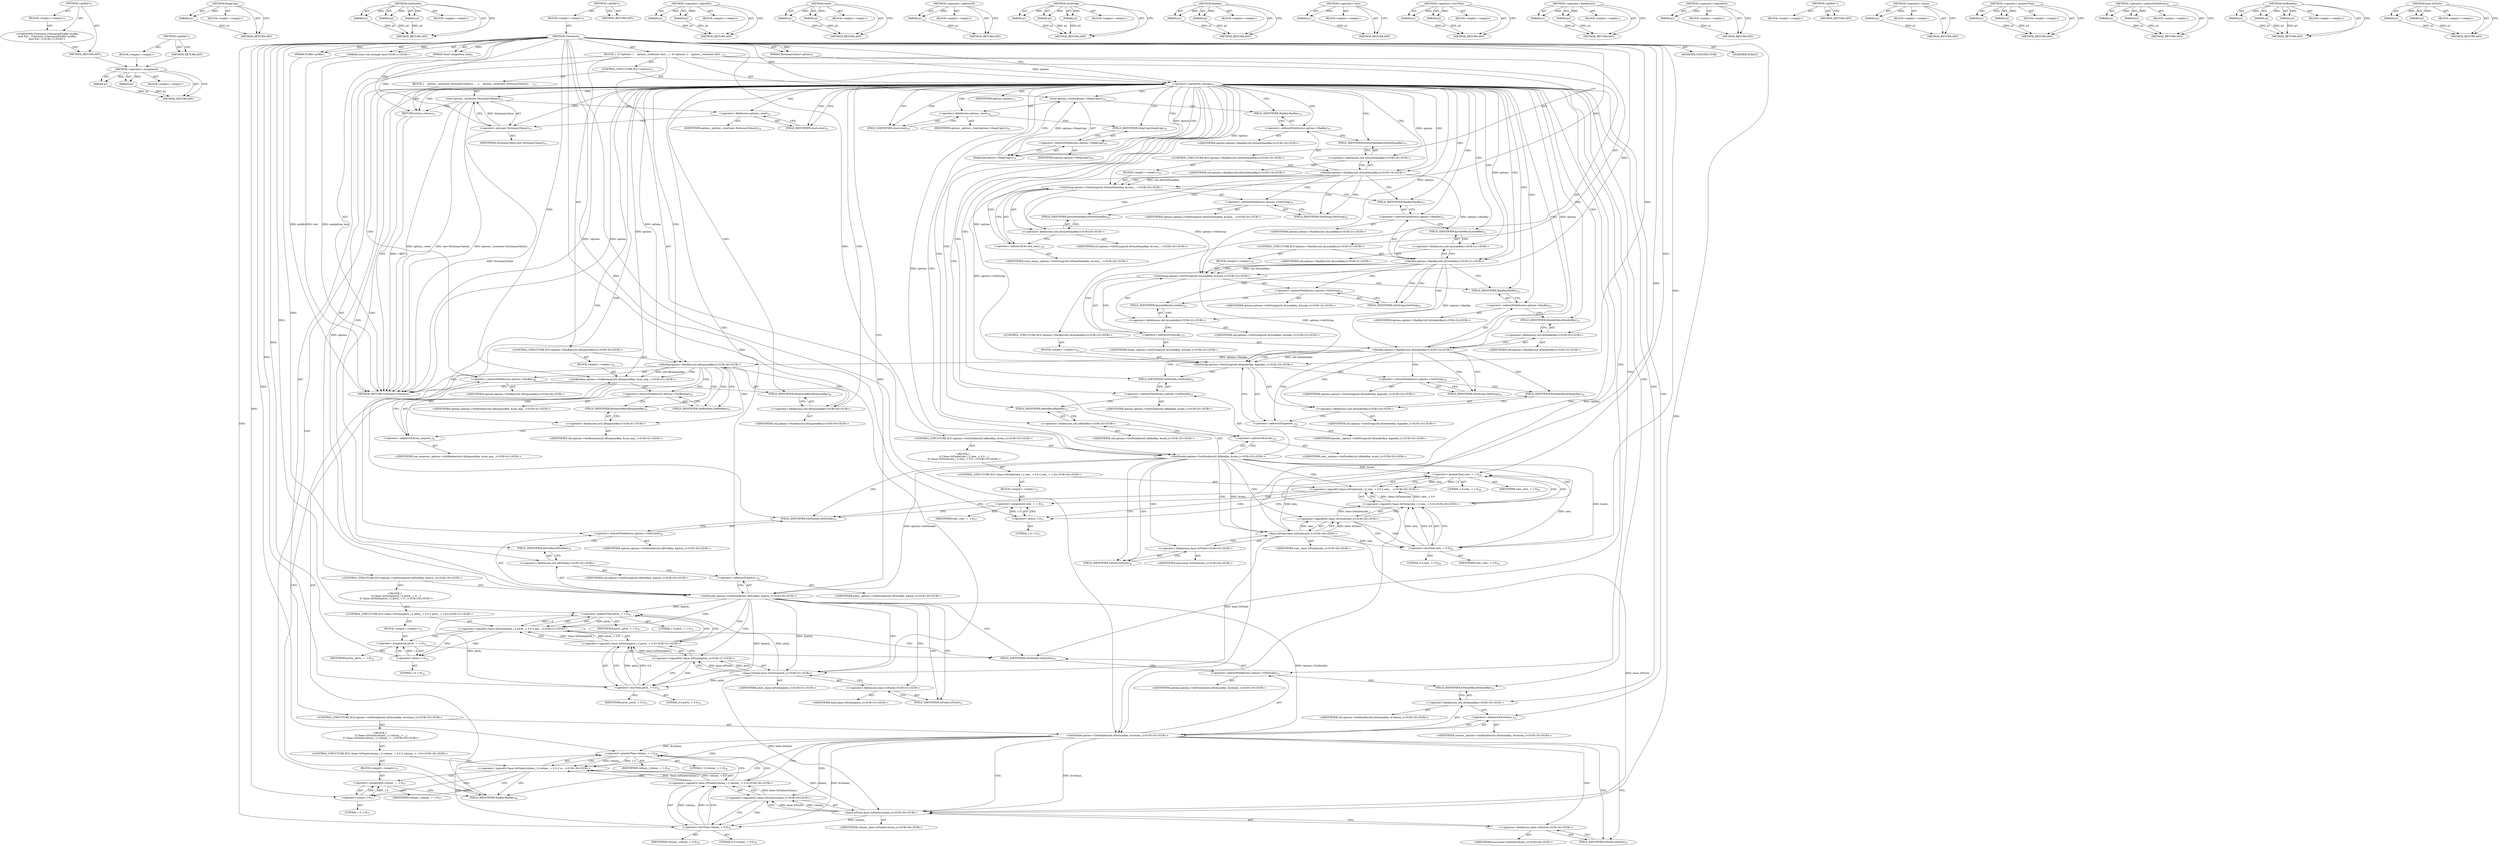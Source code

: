 digraph "&lt;global&gt;" {
vulnerable_297 [label=<(METHOD,&lt;operator&gt;.assignment)>];
vulnerable_298 [label=<(PARAM,p1)>];
vulnerable_299 [label=<(PARAM,p2)>];
vulnerable_300 [label=<(BLOCK,&lt;empty&gt;,&lt;empty&gt;)>];
vulnerable_301 [label=<(METHOD_RETURN,ANY)>];
vulnerable_247 [label=<(METHOD,DeepCopy)>];
vulnerable_248 [label=<(PARAM,p1)>];
vulnerable_249 [label=<(BLOCK,&lt;empty&gt;,&lt;empty&gt;)>];
vulnerable_250 [label=<(METHOD_RETURN,ANY)>];
vulnerable_271 [label=<(METHOD,GetDouble)>];
vulnerable_272 [label=<(PARAM,p1)>];
vulnerable_273 [label=<(PARAM,p2)>];
vulnerable_274 [label=<(PARAM,p3)>];
vulnerable_275 [label=<(BLOCK,&lt;empty&gt;,&lt;empty&gt;)>];
vulnerable_276 [label=<(METHOD_RETURN,ANY)>];
vulnerable_6 [label=<(METHOD,&lt;global&gt;)<SUB>1</SUB>>];
vulnerable_7 [label=<(BLOCK,&lt;empty&gt;,&lt;empty&gt;)<SUB>1</SUB>>];
vulnerable_8 [label=<(METHOD,Utterance)<SUB>1</SUB>>];
vulnerable_9 [label=<(PARAM,Profile* profile)<SUB>1</SUB>>];
vulnerable_10 [label="<(PARAM,const std::string&amp; text)<SUB>2</SUB>>"];
vulnerable_11 [label=<(PARAM,DictionaryValue* options)<SUB>3</SUB>>];
vulnerable_12 [label=<(PARAM,Task* completion_task)<SUB>4</SUB>>];
vulnerable_13 [label=<(BLOCK,{
  if (!options) {
    options_.reset(new Dict...,{
  if (!options) {
    options_.reset(new Dict...)<SUB>12</SUB>>];
vulnerable_14 [label=<(CONTROL_STRUCTURE,IF,if (!options))<SUB>13</SUB>>];
vulnerable_15 [label=<(&lt;operator&gt;.logicalNot,!options)<SUB>13</SUB>>];
vulnerable_16 [label=<(IDENTIFIER,options,!options)<SUB>13</SUB>>];
vulnerable_17 [label=<(BLOCK,{
    options_.reset(new DictionaryValue());
  ...,{
    options_.reset(new DictionaryValue());
  ...)<SUB>13</SUB>>];
vulnerable_18 [label=<(reset,options_.reset(new DictionaryValue()))<SUB>14</SUB>>];
vulnerable_19 [label=<(&lt;operator&gt;.fieldAccess,options_.reset)<SUB>14</SUB>>];
vulnerable_20 [label=<(IDENTIFIER,options_,options_.reset(new DictionaryValue()))<SUB>14</SUB>>];
vulnerable_21 [label=<(FIELD_IDENTIFIER,reset,reset)<SUB>14</SUB>>];
vulnerable_22 [label=<(&lt;operator&gt;.new,new DictionaryValue())<SUB>14</SUB>>];
vulnerable_23 [label=<(IDENTIFIER,DictionaryValue,new DictionaryValue())<SUB>14</SUB>>];
vulnerable_24 [label=<(RETURN,return;,return;)<SUB>15</SUB>>];
vulnerable_25 [label=<(reset,options_.reset(options-&gt;DeepCopy()))<SUB>18</SUB>>];
vulnerable_26 [label=<(&lt;operator&gt;.fieldAccess,options_.reset)<SUB>18</SUB>>];
vulnerable_27 [label=<(IDENTIFIER,options_,options_.reset(options-&gt;DeepCopy()))<SUB>18</SUB>>];
vulnerable_28 [label=<(FIELD_IDENTIFIER,reset,reset)<SUB>18</SUB>>];
vulnerable_29 [label=<(DeepCopy,options-&gt;DeepCopy())<SUB>18</SUB>>];
vulnerable_30 [label=<(&lt;operator&gt;.indirectFieldAccess,options-&gt;DeepCopy)<SUB>18</SUB>>];
vulnerable_31 [label=<(IDENTIFIER,options,options-&gt;DeepCopy())<SUB>18</SUB>>];
vulnerable_32 [label=<(FIELD_IDENTIFIER,DeepCopy,DeepCopy)<SUB>18</SUB>>];
vulnerable_33 [label="<(CONTROL_STRUCTURE,IF,if (options-&gt;HasKey(util::kVoiceNameKey)))<SUB>19</SUB>>"];
vulnerable_34 [label="<(HasKey,options-&gt;HasKey(util::kVoiceNameKey))<SUB>19</SUB>>"];
vulnerable_35 [label=<(&lt;operator&gt;.indirectFieldAccess,options-&gt;HasKey)<SUB>19</SUB>>];
vulnerable_36 [label="<(IDENTIFIER,options,options-&gt;HasKey(util::kVoiceNameKey))<SUB>19</SUB>>"];
vulnerable_37 [label=<(FIELD_IDENTIFIER,HasKey,HasKey)<SUB>19</SUB>>];
vulnerable_38 [label="<(&lt;operator&gt;.fieldAccess,util::kVoiceNameKey)<SUB>19</SUB>>"];
vulnerable_39 [label="<(IDENTIFIER,util,options-&gt;HasKey(util::kVoiceNameKey))<SUB>19</SUB>>"];
vulnerable_40 [label=<(FIELD_IDENTIFIER,kVoiceNameKey,kVoiceNameKey)<SUB>19</SUB>>];
vulnerable_41 [label=<(BLOCK,&lt;empty&gt;,&lt;empty&gt;)<SUB>20</SUB>>];
vulnerable_42 [label="<(GetString,options-&gt;GetString(util::kVoiceNameKey, &amp;voice_...)<SUB>20</SUB>>"];
vulnerable_43 [label=<(&lt;operator&gt;.indirectFieldAccess,options-&gt;GetString)<SUB>20</SUB>>];
vulnerable_44 [label="<(IDENTIFIER,options,options-&gt;GetString(util::kVoiceNameKey, &amp;voice_...)<SUB>20</SUB>>"];
vulnerable_45 [label=<(FIELD_IDENTIFIER,GetString,GetString)<SUB>20</SUB>>];
vulnerable_46 [label="<(&lt;operator&gt;.fieldAccess,util::kVoiceNameKey)<SUB>20</SUB>>"];
vulnerable_47 [label="<(IDENTIFIER,util,options-&gt;GetString(util::kVoiceNameKey, &amp;voice_...)<SUB>20</SUB>>"];
vulnerable_48 [label=<(FIELD_IDENTIFIER,kVoiceNameKey,kVoiceNameKey)<SUB>20</SUB>>];
vulnerable_49 [label=<(&lt;operator&gt;.addressOf,&amp;voice_name_)<SUB>20</SUB>>];
vulnerable_50 [label="<(IDENTIFIER,voice_name_,options-&gt;GetString(util::kVoiceNameKey, &amp;voice_...)<SUB>20</SUB>>"];
vulnerable_51 [label="<(CONTROL_STRUCTURE,IF,if (options-&gt;HasKey(util::kLocaleKey)))<SUB>21</SUB>>"];
vulnerable_52 [label="<(HasKey,options-&gt;HasKey(util::kLocaleKey))<SUB>21</SUB>>"];
vulnerable_53 [label=<(&lt;operator&gt;.indirectFieldAccess,options-&gt;HasKey)<SUB>21</SUB>>];
vulnerable_54 [label="<(IDENTIFIER,options,options-&gt;HasKey(util::kLocaleKey))<SUB>21</SUB>>"];
vulnerable_55 [label=<(FIELD_IDENTIFIER,HasKey,HasKey)<SUB>21</SUB>>];
vulnerable_56 [label="<(&lt;operator&gt;.fieldAccess,util::kLocaleKey)<SUB>21</SUB>>"];
vulnerable_57 [label="<(IDENTIFIER,util,options-&gt;HasKey(util::kLocaleKey))<SUB>21</SUB>>"];
vulnerable_58 [label=<(FIELD_IDENTIFIER,kLocaleKey,kLocaleKey)<SUB>21</SUB>>];
vulnerable_59 [label=<(BLOCK,&lt;empty&gt;,&lt;empty&gt;)<SUB>22</SUB>>];
vulnerable_60 [label="<(GetString,options-&gt;GetString(util::kLocaleKey, &amp;locale_))<SUB>22</SUB>>"];
vulnerable_61 [label=<(&lt;operator&gt;.indirectFieldAccess,options-&gt;GetString)<SUB>22</SUB>>];
vulnerable_62 [label="<(IDENTIFIER,options,options-&gt;GetString(util::kLocaleKey, &amp;locale_))<SUB>22</SUB>>"];
vulnerable_63 [label=<(FIELD_IDENTIFIER,GetString,GetString)<SUB>22</SUB>>];
vulnerable_64 [label="<(&lt;operator&gt;.fieldAccess,util::kLocaleKey)<SUB>22</SUB>>"];
vulnerable_65 [label="<(IDENTIFIER,util,options-&gt;GetString(util::kLocaleKey, &amp;locale_))<SUB>22</SUB>>"];
vulnerable_66 [label=<(FIELD_IDENTIFIER,kLocaleKey,kLocaleKey)<SUB>22</SUB>>];
vulnerable_67 [label=<(&lt;operator&gt;.addressOf,&amp;locale_)<SUB>22</SUB>>];
vulnerable_68 [label="<(IDENTIFIER,locale_,options-&gt;GetString(util::kLocaleKey, &amp;locale_))<SUB>22</SUB>>"];
vulnerable_69 [label="<(CONTROL_STRUCTURE,IF,if (options-&gt;HasKey(util::kGenderKey)))<SUB>23</SUB>>"];
vulnerable_70 [label="<(HasKey,options-&gt;HasKey(util::kGenderKey))<SUB>23</SUB>>"];
vulnerable_71 [label=<(&lt;operator&gt;.indirectFieldAccess,options-&gt;HasKey)<SUB>23</SUB>>];
vulnerable_72 [label="<(IDENTIFIER,options,options-&gt;HasKey(util::kGenderKey))<SUB>23</SUB>>"];
vulnerable_73 [label=<(FIELD_IDENTIFIER,HasKey,HasKey)<SUB>23</SUB>>];
vulnerable_74 [label="<(&lt;operator&gt;.fieldAccess,util::kGenderKey)<SUB>23</SUB>>"];
vulnerable_75 [label="<(IDENTIFIER,util,options-&gt;HasKey(util::kGenderKey))<SUB>23</SUB>>"];
vulnerable_76 [label=<(FIELD_IDENTIFIER,kGenderKey,kGenderKey)<SUB>23</SUB>>];
vulnerable_77 [label=<(BLOCK,&lt;empty&gt;,&lt;empty&gt;)<SUB>24</SUB>>];
vulnerable_78 [label="<(GetString,options-&gt;GetString(util::kGenderKey, &amp;gender_))<SUB>24</SUB>>"];
vulnerable_79 [label=<(&lt;operator&gt;.indirectFieldAccess,options-&gt;GetString)<SUB>24</SUB>>];
vulnerable_80 [label="<(IDENTIFIER,options,options-&gt;GetString(util::kGenderKey, &amp;gender_))<SUB>24</SUB>>"];
vulnerable_81 [label=<(FIELD_IDENTIFIER,GetString,GetString)<SUB>24</SUB>>];
vulnerable_82 [label="<(&lt;operator&gt;.fieldAccess,util::kGenderKey)<SUB>24</SUB>>"];
vulnerable_83 [label="<(IDENTIFIER,util,options-&gt;GetString(util::kGenderKey, &amp;gender_))<SUB>24</SUB>>"];
vulnerable_84 [label=<(FIELD_IDENTIFIER,kGenderKey,kGenderKey)<SUB>24</SUB>>];
vulnerable_85 [label=<(&lt;operator&gt;.addressOf,&amp;gender_)<SUB>24</SUB>>];
vulnerable_86 [label="<(IDENTIFIER,gender_,options-&gt;GetString(util::kGenderKey, &amp;gender_))<SUB>24</SUB>>"];
vulnerable_87 [label="<(CONTROL_STRUCTURE,IF,if (options-&gt;GetDouble(util::kRateKey, &amp;rate_)))<SUB>25</SUB>>"];
vulnerable_88 [label="<(GetDouble,options-&gt;GetDouble(util::kRateKey, &amp;rate_))<SUB>25</SUB>>"];
vulnerable_89 [label=<(&lt;operator&gt;.indirectFieldAccess,options-&gt;GetDouble)<SUB>25</SUB>>];
vulnerable_90 [label="<(IDENTIFIER,options,options-&gt;GetDouble(util::kRateKey, &amp;rate_))<SUB>25</SUB>>"];
vulnerable_91 [label=<(FIELD_IDENTIFIER,GetDouble,GetDouble)<SUB>25</SUB>>];
vulnerable_92 [label="<(&lt;operator&gt;.fieldAccess,util::kRateKey)<SUB>25</SUB>>"];
vulnerable_93 [label="<(IDENTIFIER,util,options-&gt;GetDouble(util::kRateKey, &amp;rate_))<SUB>25</SUB>>"];
vulnerable_94 [label=<(FIELD_IDENTIFIER,kRateKey,kRateKey)<SUB>25</SUB>>];
vulnerable_95 [label=<(&lt;operator&gt;.addressOf,&amp;rate_)<SUB>25</SUB>>];
vulnerable_96 [label="<(IDENTIFIER,rate_,options-&gt;GetDouble(util::kRateKey, &amp;rate_))<SUB>25</SUB>>"];
vulnerable_97 [label="<(BLOCK,{
    if (!base::IsFinite(rate_) || rate_ &lt; 0.0...,{
    if (!base::IsFinite(rate_) || rate_ &lt; 0.0...)<SUB>25</SUB>>"];
vulnerable_98 [label="<(CONTROL_STRUCTURE,IF,if (!base::IsFinite(rate_) || rate_ &lt; 0.0 || rate_ &gt; 1.0))<SUB>26</SUB>>"];
vulnerable_99 [label="<(&lt;operator&gt;.logicalOr,!base::IsFinite(rate_) || rate_ &lt; 0.0 || rate_ ...)<SUB>26</SUB>>"];
vulnerable_100 [label="<(&lt;operator&gt;.logicalOr,!base::IsFinite(rate_) || rate_ &lt; 0.0)<SUB>26</SUB>>"];
vulnerable_101 [label="<(&lt;operator&gt;.logicalNot,!base::IsFinite(rate_))<SUB>26</SUB>>"];
vulnerable_102 [label="<(base.IsFinite,base::IsFinite(rate_))<SUB>26</SUB>>"];
vulnerable_103 [label="<(&lt;operator&gt;.fieldAccess,base::IsFinite)<SUB>26</SUB>>"];
vulnerable_104 [label="<(IDENTIFIER,base,base::IsFinite(rate_))<SUB>26</SUB>>"];
vulnerable_105 [label=<(FIELD_IDENTIFIER,IsFinite,IsFinite)<SUB>26</SUB>>];
vulnerable_106 [label="<(IDENTIFIER,rate_,base::IsFinite(rate_))<SUB>26</SUB>>"];
vulnerable_107 [label=<(&lt;operator&gt;.lessThan,rate_ &lt; 0.0)<SUB>26</SUB>>];
vulnerable_108 [label=<(IDENTIFIER,rate_,rate_ &lt; 0.0)<SUB>26</SUB>>];
vulnerable_109 [label=<(LITERAL,0.0,rate_ &lt; 0.0)<SUB>26</SUB>>];
vulnerable_110 [label=<(&lt;operator&gt;.greaterThan,rate_ &gt; 1.0)<SUB>26</SUB>>];
vulnerable_111 [label=<(IDENTIFIER,rate_,rate_ &gt; 1.0)<SUB>26</SUB>>];
vulnerable_112 [label=<(LITERAL,1.0,rate_ &gt; 1.0)<SUB>26</SUB>>];
vulnerable_113 [label=<(BLOCK,&lt;empty&gt;,&lt;empty&gt;)<SUB>27</SUB>>];
vulnerable_114 [label=<(&lt;operator&gt;.assignment,rate_ = -1.0)<SUB>27</SUB>>];
vulnerable_115 [label=<(IDENTIFIER,rate_,rate_ = -1.0)<SUB>27</SUB>>];
vulnerable_116 [label=<(&lt;operator&gt;.minus,-1.0)<SUB>27</SUB>>];
vulnerable_117 [label=<(LITERAL,1.0,-1.0)<SUB>27</SUB>>];
vulnerable_118 [label="<(CONTROL_STRUCTURE,IF,if (options-&gt;GetDouble(util::kPitchKey, &amp;pitch_)))<SUB>30</SUB>>"];
vulnerable_119 [label="<(GetDouble,options-&gt;GetDouble(util::kPitchKey, &amp;pitch_))<SUB>30</SUB>>"];
vulnerable_120 [label=<(&lt;operator&gt;.indirectFieldAccess,options-&gt;GetDouble)<SUB>30</SUB>>];
vulnerable_121 [label="<(IDENTIFIER,options,options-&gt;GetDouble(util::kPitchKey, &amp;pitch_))<SUB>30</SUB>>"];
vulnerable_122 [label=<(FIELD_IDENTIFIER,GetDouble,GetDouble)<SUB>30</SUB>>];
vulnerable_123 [label="<(&lt;operator&gt;.fieldAccess,util::kPitchKey)<SUB>30</SUB>>"];
vulnerable_124 [label="<(IDENTIFIER,util,options-&gt;GetDouble(util::kPitchKey, &amp;pitch_))<SUB>30</SUB>>"];
vulnerable_125 [label=<(FIELD_IDENTIFIER,kPitchKey,kPitchKey)<SUB>30</SUB>>];
vulnerable_126 [label=<(&lt;operator&gt;.addressOf,&amp;pitch_)<SUB>30</SUB>>];
vulnerable_127 [label="<(IDENTIFIER,pitch_,options-&gt;GetDouble(util::kPitchKey, &amp;pitch_))<SUB>30</SUB>>"];
vulnerable_128 [label="<(BLOCK,{
    if (!base::IsFinite(pitch_) || pitch_ &lt; 0...,{
    if (!base::IsFinite(pitch_) || pitch_ &lt; 0...)<SUB>30</SUB>>"];
vulnerable_129 [label="<(CONTROL_STRUCTURE,IF,if (!base::IsFinite(pitch_) || pitch_ &lt; 0.0 || pitch_ &gt; 1.0))<SUB>31</SUB>>"];
vulnerable_130 [label="<(&lt;operator&gt;.logicalOr,!base::IsFinite(pitch_) || pitch_ &lt; 0.0 || pitc...)<SUB>31</SUB>>"];
vulnerable_131 [label="<(&lt;operator&gt;.logicalOr,!base::IsFinite(pitch_) || pitch_ &lt; 0.0)<SUB>31</SUB>>"];
vulnerable_132 [label="<(&lt;operator&gt;.logicalNot,!base::IsFinite(pitch_))<SUB>31</SUB>>"];
vulnerable_133 [label="<(base.IsFinite,base::IsFinite(pitch_))<SUB>31</SUB>>"];
vulnerable_134 [label="<(&lt;operator&gt;.fieldAccess,base::IsFinite)<SUB>31</SUB>>"];
vulnerable_135 [label="<(IDENTIFIER,base,base::IsFinite(pitch_))<SUB>31</SUB>>"];
vulnerable_136 [label=<(FIELD_IDENTIFIER,IsFinite,IsFinite)<SUB>31</SUB>>];
vulnerable_137 [label="<(IDENTIFIER,pitch_,base::IsFinite(pitch_))<SUB>31</SUB>>"];
vulnerable_138 [label=<(&lt;operator&gt;.lessThan,pitch_ &lt; 0.0)<SUB>31</SUB>>];
vulnerable_139 [label=<(IDENTIFIER,pitch_,pitch_ &lt; 0.0)<SUB>31</SUB>>];
vulnerable_140 [label=<(LITERAL,0.0,pitch_ &lt; 0.0)<SUB>31</SUB>>];
vulnerable_141 [label=<(&lt;operator&gt;.greaterThan,pitch_ &gt; 1.0)<SUB>31</SUB>>];
vulnerable_142 [label=<(IDENTIFIER,pitch_,pitch_ &gt; 1.0)<SUB>31</SUB>>];
vulnerable_143 [label=<(LITERAL,1.0,pitch_ &gt; 1.0)<SUB>31</SUB>>];
vulnerable_144 [label=<(BLOCK,&lt;empty&gt;,&lt;empty&gt;)<SUB>32</SUB>>];
vulnerable_145 [label=<(&lt;operator&gt;.assignment,pitch_ = -1.0)<SUB>32</SUB>>];
vulnerable_146 [label=<(IDENTIFIER,pitch_,pitch_ = -1.0)<SUB>32</SUB>>];
vulnerable_147 [label=<(&lt;operator&gt;.minus,-1.0)<SUB>32</SUB>>];
vulnerable_148 [label=<(LITERAL,1.0,-1.0)<SUB>32</SUB>>];
vulnerable_149 [label="<(CONTROL_STRUCTURE,IF,if (options-&gt;GetDouble(util::kVolumeKey, &amp;volume_)))<SUB>35</SUB>>"];
vulnerable_150 [label="<(GetDouble,options-&gt;GetDouble(util::kVolumeKey, &amp;volume_))<SUB>35</SUB>>"];
vulnerable_151 [label=<(&lt;operator&gt;.indirectFieldAccess,options-&gt;GetDouble)<SUB>35</SUB>>];
vulnerable_152 [label="<(IDENTIFIER,options,options-&gt;GetDouble(util::kVolumeKey, &amp;volume_))<SUB>35</SUB>>"];
vulnerable_153 [label=<(FIELD_IDENTIFIER,GetDouble,GetDouble)<SUB>35</SUB>>];
vulnerable_154 [label="<(&lt;operator&gt;.fieldAccess,util::kVolumeKey)<SUB>35</SUB>>"];
vulnerable_155 [label="<(IDENTIFIER,util,options-&gt;GetDouble(util::kVolumeKey, &amp;volume_))<SUB>35</SUB>>"];
vulnerable_156 [label=<(FIELD_IDENTIFIER,kVolumeKey,kVolumeKey)<SUB>35</SUB>>];
vulnerable_157 [label=<(&lt;operator&gt;.addressOf,&amp;volume_)<SUB>35</SUB>>];
vulnerable_158 [label="<(IDENTIFIER,volume_,options-&gt;GetDouble(util::kVolumeKey, &amp;volume_))<SUB>35</SUB>>"];
vulnerable_159 [label="<(BLOCK,{
    if (!base::IsFinite(volume_) || volume_ &lt;...,{
    if (!base::IsFinite(volume_) || volume_ &lt;...)<SUB>35</SUB>>"];
vulnerable_160 [label="<(CONTROL_STRUCTURE,IF,if (!base::IsFinite(volume_) || volume_ &lt; 0.0 || volume_ &gt; 1.0))<SUB>36</SUB>>"];
vulnerable_161 [label="<(&lt;operator&gt;.logicalOr,!base::IsFinite(volume_) || volume_ &lt; 0.0 || vo...)<SUB>36</SUB>>"];
vulnerable_162 [label="<(&lt;operator&gt;.logicalOr,!base::IsFinite(volume_) || volume_ &lt; 0.0)<SUB>36</SUB>>"];
vulnerable_163 [label="<(&lt;operator&gt;.logicalNot,!base::IsFinite(volume_))<SUB>36</SUB>>"];
vulnerable_164 [label="<(base.IsFinite,base::IsFinite(volume_))<SUB>36</SUB>>"];
vulnerable_165 [label="<(&lt;operator&gt;.fieldAccess,base::IsFinite)<SUB>36</SUB>>"];
vulnerable_166 [label="<(IDENTIFIER,base,base::IsFinite(volume_))<SUB>36</SUB>>"];
vulnerable_167 [label=<(FIELD_IDENTIFIER,IsFinite,IsFinite)<SUB>36</SUB>>];
vulnerable_168 [label="<(IDENTIFIER,volume_,base::IsFinite(volume_))<SUB>36</SUB>>"];
vulnerable_169 [label=<(&lt;operator&gt;.lessThan,volume_ &lt; 0.0)<SUB>36</SUB>>];
vulnerable_170 [label=<(IDENTIFIER,volume_,volume_ &lt; 0.0)<SUB>36</SUB>>];
vulnerable_171 [label=<(LITERAL,0.0,volume_ &lt; 0.0)<SUB>36</SUB>>];
vulnerable_172 [label=<(&lt;operator&gt;.greaterThan,volume_ &gt; 1.0)<SUB>36</SUB>>];
vulnerable_173 [label=<(IDENTIFIER,volume_,volume_ &gt; 1.0)<SUB>36</SUB>>];
vulnerable_174 [label=<(LITERAL,1.0,volume_ &gt; 1.0)<SUB>36</SUB>>];
vulnerable_175 [label=<(BLOCK,&lt;empty&gt;,&lt;empty&gt;)<SUB>37</SUB>>];
vulnerable_176 [label=<(&lt;operator&gt;.assignment,volume_ = -1.0)<SUB>37</SUB>>];
vulnerable_177 [label=<(IDENTIFIER,volume_,volume_ = -1.0)<SUB>37</SUB>>];
vulnerable_178 [label=<(&lt;operator&gt;.minus,-1.0)<SUB>37</SUB>>];
vulnerable_179 [label=<(LITERAL,1.0,-1.0)<SUB>37</SUB>>];
vulnerable_180 [label="<(CONTROL_STRUCTURE,IF,if (options-&gt;HasKey(util::kEnqueueKey)))<SUB>40</SUB>>"];
vulnerable_181 [label="<(HasKey,options-&gt;HasKey(util::kEnqueueKey))<SUB>40</SUB>>"];
vulnerable_182 [label=<(&lt;operator&gt;.indirectFieldAccess,options-&gt;HasKey)<SUB>40</SUB>>];
vulnerable_183 [label="<(IDENTIFIER,options,options-&gt;HasKey(util::kEnqueueKey))<SUB>40</SUB>>"];
vulnerable_184 [label=<(FIELD_IDENTIFIER,HasKey,HasKey)<SUB>40</SUB>>];
vulnerable_185 [label="<(&lt;operator&gt;.fieldAccess,util::kEnqueueKey)<SUB>40</SUB>>"];
vulnerable_186 [label="<(IDENTIFIER,util,options-&gt;HasKey(util::kEnqueueKey))<SUB>40</SUB>>"];
vulnerable_187 [label=<(FIELD_IDENTIFIER,kEnqueueKey,kEnqueueKey)<SUB>40</SUB>>];
vulnerable_188 [label=<(BLOCK,&lt;empty&gt;,&lt;empty&gt;)<SUB>41</SUB>>];
vulnerable_189 [label="<(GetBoolean,options-&gt;GetBoolean(util::kEnqueueKey, &amp;can_enq...)<SUB>41</SUB>>"];
vulnerable_190 [label=<(&lt;operator&gt;.indirectFieldAccess,options-&gt;GetBoolean)<SUB>41</SUB>>];
vulnerable_191 [label="<(IDENTIFIER,options,options-&gt;GetBoolean(util::kEnqueueKey, &amp;can_enq...)<SUB>41</SUB>>"];
vulnerable_192 [label=<(FIELD_IDENTIFIER,GetBoolean,GetBoolean)<SUB>41</SUB>>];
vulnerable_193 [label="<(&lt;operator&gt;.fieldAccess,util::kEnqueueKey)<SUB>41</SUB>>"];
vulnerable_194 [label="<(IDENTIFIER,util,options-&gt;GetBoolean(util::kEnqueueKey, &amp;can_enq...)<SUB>41</SUB>>"];
vulnerable_195 [label=<(FIELD_IDENTIFIER,kEnqueueKey,kEnqueueKey)<SUB>41</SUB>>];
vulnerable_196 [label=<(&lt;operator&gt;.addressOf,&amp;can_enqueue_)<SUB>41</SUB>>];
vulnerable_197 [label="<(IDENTIFIER,can_enqueue_,options-&gt;GetBoolean(util::kEnqueueKey, &amp;can_enq...)<SUB>41</SUB>>"];
vulnerable_198 [label=<(MODIFIER,CONSTRUCTOR)>];
vulnerable_199 [label=<(MODIFIER,PUBLIC)>];
vulnerable_200 [label=<(METHOD_RETURN,Utterance.Utterance)<SUB>1</SUB>>];
vulnerable_202 [label=<(METHOD_RETURN,ANY)<SUB>1</SUB>>];
vulnerable_277 [label=<(METHOD,&lt;operator&gt;.logicalOr)>];
vulnerable_278 [label=<(PARAM,p1)>];
vulnerable_279 [label=<(PARAM,p2)>];
vulnerable_280 [label=<(BLOCK,&lt;empty&gt;,&lt;empty&gt;)>];
vulnerable_281 [label=<(METHOD_RETURN,ANY)>];
vulnerable_233 [label=<(METHOD,reset)>];
vulnerable_234 [label=<(PARAM,p1)>];
vulnerable_235 [label=<(PARAM,p2)>];
vulnerable_236 [label=<(BLOCK,&lt;empty&gt;,&lt;empty&gt;)>];
vulnerable_237 [label=<(METHOD_RETURN,ANY)>];
vulnerable_267 [label=<(METHOD,&lt;operator&gt;.addressOf)>];
vulnerable_268 [label=<(PARAM,p1)>];
vulnerable_269 [label=<(BLOCK,&lt;empty&gt;,&lt;empty&gt;)>];
vulnerable_270 [label=<(METHOD_RETURN,ANY)>];
vulnerable_261 [label=<(METHOD,GetString)>];
vulnerable_262 [label=<(PARAM,p1)>];
vulnerable_263 [label=<(PARAM,p2)>];
vulnerable_264 [label=<(PARAM,p3)>];
vulnerable_265 [label=<(BLOCK,&lt;empty&gt;,&lt;empty&gt;)>];
vulnerable_266 [label=<(METHOD_RETURN,ANY)>];
vulnerable_256 [label=<(METHOD,HasKey)>];
vulnerable_257 [label=<(PARAM,p1)>];
vulnerable_258 [label=<(PARAM,p2)>];
vulnerable_259 [label=<(BLOCK,&lt;empty&gt;,&lt;empty&gt;)>];
vulnerable_260 [label=<(METHOD_RETURN,ANY)>];
vulnerable_243 [label=<(METHOD,&lt;operator&gt;.new)>];
vulnerable_244 [label=<(PARAM,p1)>];
vulnerable_245 [label=<(BLOCK,&lt;empty&gt;,&lt;empty&gt;)>];
vulnerable_246 [label=<(METHOD_RETURN,ANY)>];
vulnerable_287 [label=<(METHOD,&lt;operator&gt;.lessThan)>];
vulnerable_288 [label=<(PARAM,p1)>];
vulnerable_289 [label=<(PARAM,p2)>];
vulnerable_290 [label=<(BLOCK,&lt;empty&gt;,&lt;empty&gt;)>];
vulnerable_291 [label=<(METHOD_RETURN,ANY)>];
vulnerable_238 [label=<(METHOD,&lt;operator&gt;.fieldAccess)>];
vulnerable_239 [label=<(PARAM,p1)>];
vulnerable_240 [label=<(PARAM,p2)>];
vulnerable_241 [label=<(BLOCK,&lt;empty&gt;,&lt;empty&gt;)>];
vulnerable_242 [label=<(METHOD_RETURN,ANY)>];
vulnerable_229 [label=<(METHOD,&lt;operator&gt;.logicalNot)>];
vulnerable_230 [label=<(PARAM,p1)>];
vulnerable_231 [label=<(BLOCK,&lt;empty&gt;,&lt;empty&gt;)>];
vulnerable_232 [label=<(METHOD_RETURN,ANY)>];
vulnerable_223 [label=<(METHOD,&lt;global&gt;)<SUB>1</SUB>>];
vulnerable_224 [label=<(BLOCK,&lt;empty&gt;,&lt;empty&gt;)>];
vulnerable_225 [label=<(METHOD_RETURN,ANY)>];
vulnerable_302 [label=<(METHOD,&lt;operator&gt;.minus)>];
vulnerable_303 [label=<(PARAM,p1)>];
vulnerable_304 [label=<(BLOCK,&lt;empty&gt;,&lt;empty&gt;)>];
vulnerable_305 [label=<(METHOD_RETURN,ANY)>];
vulnerable_292 [label=<(METHOD,&lt;operator&gt;.greaterThan)>];
vulnerable_293 [label=<(PARAM,p1)>];
vulnerable_294 [label=<(PARAM,p2)>];
vulnerable_295 [label=<(BLOCK,&lt;empty&gt;,&lt;empty&gt;)>];
vulnerable_296 [label=<(METHOD_RETURN,ANY)>];
vulnerable_251 [label=<(METHOD,&lt;operator&gt;.indirectFieldAccess)>];
vulnerable_252 [label=<(PARAM,p1)>];
vulnerable_253 [label=<(PARAM,p2)>];
vulnerable_254 [label=<(BLOCK,&lt;empty&gt;,&lt;empty&gt;)>];
vulnerable_255 [label=<(METHOD_RETURN,ANY)>];
vulnerable_306 [label=<(METHOD,GetBoolean)>];
vulnerable_307 [label=<(PARAM,p1)>];
vulnerable_308 [label=<(PARAM,p2)>];
vulnerable_309 [label=<(PARAM,p3)>];
vulnerable_310 [label=<(BLOCK,&lt;empty&gt;,&lt;empty&gt;)>];
vulnerable_311 [label=<(METHOD_RETURN,ANY)>];
vulnerable_282 [label=<(METHOD,base.IsFinite)>];
vulnerable_283 [label=<(PARAM,p1)>];
vulnerable_284 [label=<(PARAM,p2)>];
vulnerable_285 [label=<(BLOCK,&lt;empty&gt;,&lt;empty&gt;)>];
vulnerable_286 [label=<(METHOD_RETURN,ANY)>];
fixed_6 [label=<(METHOD,&lt;global&gt;)<SUB>1</SUB>>];
fixed_7 [label=<(BLOCK,&lt;empty&gt;,&lt;empty&gt;)<SUB>1</SUB>>];
fixed_8 [label="<(UNKNOWN,Utterance::Utterance(Profile* profile,
bool Ext...,Utterance::Utterance(Profile* profile,
bool Ext...)<SUB>1</SUB>>"];
fixed_9 [label=<(METHOD_RETURN,ANY)<SUB>1</SUB>>];
fixed_14 [label=<(METHOD,&lt;global&gt;)<SUB>1</SUB>>];
fixed_15 [label=<(BLOCK,&lt;empty&gt;,&lt;empty&gt;)>];
fixed_16 [label=<(METHOD_RETURN,ANY)>];
vulnerable_297 -> vulnerable_298  [key=0, label="AST: "];
vulnerable_297 -> vulnerable_298  [key=1, label="DDG: "];
vulnerable_297 -> vulnerable_300  [key=0, label="AST: "];
vulnerable_297 -> vulnerable_299  [key=0, label="AST: "];
vulnerable_297 -> vulnerable_299  [key=1, label="DDG: "];
vulnerable_297 -> vulnerable_301  [key=0, label="AST: "];
vulnerable_297 -> vulnerable_301  [key=1, label="CFG: "];
vulnerable_298 -> vulnerable_301  [key=0, label="DDG: p1"];
vulnerable_299 -> vulnerable_301  [key=0, label="DDG: p2"];
vulnerable_247 -> vulnerable_248  [key=0, label="AST: "];
vulnerable_247 -> vulnerable_248  [key=1, label="DDG: "];
vulnerable_247 -> vulnerable_249  [key=0, label="AST: "];
vulnerable_247 -> vulnerable_250  [key=0, label="AST: "];
vulnerable_247 -> vulnerable_250  [key=1, label="CFG: "];
vulnerable_248 -> vulnerable_250  [key=0, label="DDG: p1"];
vulnerable_271 -> vulnerable_272  [key=0, label="AST: "];
vulnerable_271 -> vulnerable_272  [key=1, label="DDG: "];
vulnerable_271 -> vulnerable_275  [key=0, label="AST: "];
vulnerable_271 -> vulnerable_273  [key=0, label="AST: "];
vulnerable_271 -> vulnerable_273  [key=1, label="DDG: "];
vulnerable_271 -> vulnerable_276  [key=0, label="AST: "];
vulnerable_271 -> vulnerable_276  [key=1, label="CFG: "];
vulnerable_271 -> vulnerable_274  [key=0, label="AST: "];
vulnerable_271 -> vulnerable_274  [key=1, label="DDG: "];
vulnerable_272 -> vulnerable_276  [key=0, label="DDG: p1"];
vulnerable_273 -> vulnerable_276  [key=0, label="DDG: p2"];
vulnerable_274 -> vulnerable_276  [key=0, label="DDG: p3"];
vulnerable_6 -> vulnerable_7  [key=0, label="AST: "];
vulnerable_6 -> vulnerable_202  [key=0, label="AST: "];
vulnerable_6 -> vulnerable_202  [key=1, label="CFG: "];
vulnerable_7 -> vulnerable_8  [key=0, label="AST: "];
vulnerable_8 -> vulnerable_9  [key=0, label="AST: "];
vulnerable_8 -> vulnerable_9  [key=1, label="DDG: "];
vulnerable_8 -> vulnerable_10  [key=0, label="AST: "];
vulnerable_8 -> vulnerable_10  [key=1, label="DDG: "];
vulnerable_8 -> vulnerable_11  [key=0, label="AST: "];
vulnerable_8 -> vulnerable_11  [key=1, label="DDG: "];
vulnerable_8 -> vulnerable_12  [key=0, label="AST: "];
vulnerable_8 -> vulnerable_12  [key=1, label="DDG: "];
vulnerable_8 -> vulnerable_13  [key=0, label="AST: "];
vulnerable_8 -> vulnerable_198  [key=0, label="AST: "];
vulnerable_8 -> vulnerable_199  [key=0, label="AST: "];
vulnerable_8 -> vulnerable_200  [key=0, label="AST: "];
vulnerable_8 -> vulnerable_15  [key=0, label="CFG: "];
vulnerable_8 -> vulnerable_15  [key=1, label="DDG: "];
vulnerable_8 -> vulnerable_24  [key=0, label="DDG: "];
vulnerable_8 -> vulnerable_88  [key=0, label="DDG: "];
vulnerable_8 -> vulnerable_119  [key=0, label="DDG: "];
vulnerable_8 -> vulnerable_150  [key=0, label="DDG: "];
vulnerable_8 -> vulnerable_42  [key=0, label="DDG: "];
vulnerable_8 -> vulnerable_60  [key=0, label="DDG: "];
vulnerable_8 -> vulnerable_78  [key=0, label="DDG: "];
vulnerable_8 -> vulnerable_189  [key=0, label="DDG: "];
vulnerable_8 -> vulnerable_22  [key=0, label="DDG: "];
vulnerable_8 -> vulnerable_110  [key=0, label="DDG: "];
vulnerable_8 -> vulnerable_141  [key=0, label="DDG: "];
vulnerable_8 -> vulnerable_172  [key=0, label="DDG: "];
vulnerable_8 -> vulnerable_107  [key=0, label="DDG: "];
vulnerable_8 -> vulnerable_116  [key=0, label="DDG: "];
vulnerable_8 -> vulnerable_138  [key=0, label="DDG: "];
vulnerable_8 -> vulnerable_147  [key=0, label="DDG: "];
vulnerable_8 -> vulnerable_169  [key=0, label="DDG: "];
vulnerable_8 -> vulnerable_178  [key=0, label="DDG: "];
vulnerable_8 -> vulnerable_102  [key=0, label="DDG: "];
vulnerable_8 -> vulnerable_133  [key=0, label="DDG: "];
vulnerable_8 -> vulnerable_164  [key=0, label="DDG: "];
vulnerable_9 -> vulnerable_200  [key=0, label="DDG: profile"];
vulnerable_10 -> vulnerable_200  [key=0, label="DDG: text"];
vulnerable_11 -> vulnerable_15  [key=0, label="DDG: options"];
vulnerable_12 -> vulnerable_200  [key=0, label="DDG: completion_task"];
vulnerable_13 -> vulnerable_14  [key=0, label="AST: "];
vulnerable_13 -> vulnerable_25  [key=0, label="AST: "];
vulnerable_13 -> vulnerable_33  [key=0, label="AST: "];
vulnerable_13 -> vulnerable_51  [key=0, label="AST: "];
vulnerable_13 -> vulnerable_69  [key=0, label="AST: "];
vulnerable_13 -> vulnerable_87  [key=0, label="AST: "];
vulnerable_13 -> vulnerable_118  [key=0, label="AST: "];
vulnerable_13 -> vulnerable_149  [key=0, label="AST: "];
vulnerable_13 -> vulnerable_180  [key=0, label="AST: "];
vulnerable_14 -> vulnerable_15  [key=0, label="AST: "];
vulnerable_14 -> vulnerable_17  [key=0, label="AST: "];
vulnerable_15 -> vulnerable_16  [key=0, label="AST: "];
vulnerable_15 -> vulnerable_21  [key=0, label="CFG: "];
vulnerable_15 -> vulnerable_21  [key=1, label="CDG: "];
vulnerable_15 -> vulnerable_28  [key=0, label="CFG: "];
vulnerable_15 -> vulnerable_28  [key=1, label="CDG: "];
vulnerable_15 -> vulnerable_200  [key=0, label="DDG: options"];
vulnerable_15 -> vulnerable_200  [key=1, label="DDG: !options"];
vulnerable_15 -> vulnerable_29  [key=0, label="DDG: options"];
vulnerable_15 -> vulnerable_29  [key=1, label="CDG: "];
vulnerable_15 -> vulnerable_34  [key=0, label="DDG: options"];
vulnerable_15 -> vulnerable_34  [key=1, label="CDG: "];
vulnerable_15 -> vulnerable_52  [key=0, label="DDG: options"];
vulnerable_15 -> vulnerable_52  [key=1, label="CDG: "];
vulnerable_15 -> vulnerable_70  [key=0, label="DDG: options"];
vulnerable_15 -> vulnerable_70  [key=1, label="CDG: "];
vulnerable_15 -> vulnerable_88  [key=0, label="DDG: options"];
vulnerable_15 -> vulnerable_88  [key=1, label="CDG: "];
vulnerable_15 -> vulnerable_119  [key=0, label="DDG: options"];
vulnerable_15 -> vulnerable_119  [key=1, label="CDG: "];
vulnerable_15 -> vulnerable_150  [key=0, label="DDG: options"];
vulnerable_15 -> vulnerable_150  [key=1, label="CDG: "];
vulnerable_15 -> vulnerable_181  [key=0, label="DDG: options"];
vulnerable_15 -> vulnerable_181  [key=1, label="CDG: "];
vulnerable_15 -> vulnerable_42  [key=0, label="DDG: options"];
vulnerable_15 -> vulnerable_60  [key=0, label="DDG: options"];
vulnerable_15 -> vulnerable_78  [key=0, label="DDG: options"];
vulnerable_15 -> vulnerable_189  [key=0, label="DDG: options"];
vulnerable_15 -> vulnerable_30  [key=0, label="CDG: "];
vulnerable_15 -> vulnerable_94  [key=0, label="CDG: "];
vulnerable_15 -> vulnerable_73  [key=0, label="CDG: "];
vulnerable_15 -> vulnerable_26  [key=0, label="CDG: "];
vulnerable_15 -> vulnerable_19  [key=0, label="CDG: "];
vulnerable_15 -> vulnerable_120  [key=0, label="CDG: "];
vulnerable_15 -> vulnerable_154  [key=0, label="CDG: "];
vulnerable_15 -> vulnerable_37  [key=0, label="CDG: "];
vulnerable_15 -> vulnerable_38  [key=0, label="CDG: "];
vulnerable_15 -> vulnerable_25  [key=0, label="CDG: "];
vulnerable_15 -> vulnerable_56  [key=0, label="CDG: "];
vulnerable_15 -> vulnerable_185  [key=0, label="CDG: "];
vulnerable_15 -> vulnerable_151  [key=0, label="CDG: "];
vulnerable_15 -> vulnerable_74  [key=0, label="CDG: "];
vulnerable_15 -> vulnerable_95  [key=0, label="CDG: "];
vulnerable_15 -> vulnerable_92  [key=0, label="CDG: "];
vulnerable_15 -> vulnerable_153  [key=0, label="CDG: "];
vulnerable_15 -> vulnerable_40  [key=0, label="CDG: "];
vulnerable_15 -> vulnerable_76  [key=0, label="CDG: "];
vulnerable_15 -> vulnerable_18  [key=0, label="CDG: "];
vulnerable_15 -> vulnerable_91  [key=0, label="CDG: "];
vulnerable_15 -> vulnerable_35  [key=0, label="CDG: "];
vulnerable_15 -> vulnerable_187  [key=0, label="CDG: "];
vulnerable_15 -> vulnerable_184  [key=0, label="CDG: "];
vulnerable_15 -> vulnerable_24  [key=0, label="CDG: "];
vulnerable_15 -> vulnerable_58  [key=0, label="CDG: "];
vulnerable_15 -> vulnerable_182  [key=0, label="CDG: "];
vulnerable_15 -> vulnerable_32  [key=0, label="CDG: "];
vulnerable_15 -> vulnerable_89  [key=0, label="CDG: "];
vulnerable_15 -> vulnerable_122  [key=0, label="CDG: "];
vulnerable_15 -> vulnerable_22  [key=0, label="CDG: "];
vulnerable_15 -> vulnerable_123  [key=0, label="CDG: "];
vulnerable_15 -> vulnerable_157  [key=0, label="CDG: "];
vulnerable_15 -> vulnerable_126  [key=0, label="CDG: "];
vulnerable_15 -> vulnerable_71  [key=0, label="CDG: "];
vulnerable_15 -> vulnerable_53  [key=0, label="CDG: "];
vulnerable_15 -> vulnerable_55  [key=0, label="CDG: "];
vulnerable_15 -> vulnerable_156  [key=0, label="CDG: "];
vulnerable_15 -> vulnerable_125  [key=0, label="CDG: "];
vulnerable_17 -> vulnerable_18  [key=0, label="AST: "];
vulnerable_17 -> vulnerable_24  [key=0, label="AST: "];
vulnerable_18 -> vulnerable_19  [key=0, label="AST: "];
vulnerable_18 -> vulnerable_22  [key=0, label="AST: "];
vulnerable_18 -> vulnerable_24  [key=0, label="CFG: "];
vulnerable_18 -> vulnerable_200  [key=0, label="DDG: options_.reset"];
vulnerable_18 -> vulnerable_200  [key=1, label="DDG: new DictionaryValue()"];
vulnerable_18 -> vulnerable_200  [key=2, label="DDG: options_.reset(new DictionaryValue())"];
vulnerable_19 -> vulnerable_20  [key=0, label="AST: "];
vulnerable_19 -> vulnerable_21  [key=0, label="AST: "];
vulnerable_19 -> vulnerable_22  [key=0, label="CFG: "];
vulnerable_21 -> vulnerable_19  [key=0, label="CFG: "];
vulnerable_22 -> vulnerable_23  [key=0, label="AST: "];
vulnerable_22 -> vulnerable_18  [key=0, label="CFG: "];
vulnerable_22 -> vulnerable_18  [key=1, label="DDG: DictionaryValue"];
vulnerable_22 -> vulnerable_200  [key=0, label="DDG: DictionaryValue"];
vulnerable_24 -> vulnerable_200  [key=0, label="CFG: "];
vulnerable_24 -> vulnerable_200  [key=1, label="DDG: &lt;RET&gt;"];
vulnerable_25 -> vulnerable_26  [key=0, label="AST: "];
vulnerable_25 -> vulnerable_29  [key=0, label="AST: "];
vulnerable_25 -> vulnerable_37  [key=0, label="CFG: "];
vulnerable_26 -> vulnerable_27  [key=0, label="AST: "];
vulnerable_26 -> vulnerable_28  [key=0, label="AST: "];
vulnerable_26 -> vulnerable_32  [key=0, label="CFG: "];
vulnerable_28 -> vulnerable_26  [key=0, label="CFG: "];
vulnerable_29 -> vulnerable_30  [key=0, label="AST: "];
vulnerable_29 -> vulnerable_25  [key=0, label="CFG: "];
vulnerable_29 -> vulnerable_25  [key=1, label="DDG: options-&gt;DeepCopy"];
vulnerable_30 -> vulnerable_31  [key=0, label="AST: "];
vulnerable_30 -> vulnerable_32  [key=0, label="AST: "];
vulnerable_30 -> vulnerable_29  [key=0, label="CFG: "];
vulnerable_32 -> vulnerable_30  [key=0, label="CFG: "];
vulnerable_33 -> vulnerable_34  [key=0, label="AST: "];
vulnerable_33 -> vulnerable_41  [key=0, label="AST: "];
vulnerable_34 -> vulnerable_35  [key=0, label="AST: "];
vulnerable_34 -> vulnerable_38  [key=0, label="AST: "];
vulnerable_34 -> vulnerable_45  [key=0, label="CFG: "];
vulnerable_34 -> vulnerable_45  [key=1, label="CDG: "];
vulnerable_34 -> vulnerable_55  [key=0, label="CFG: "];
vulnerable_34 -> vulnerable_52  [key=0, label="DDG: options-&gt;HasKey"];
vulnerable_34 -> vulnerable_42  [key=0, label="DDG: util::kVoiceNameKey"];
vulnerable_34 -> vulnerable_42  [key=1, label="CDG: "];
vulnerable_34 -> vulnerable_43  [key=0, label="CDG: "];
vulnerable_34 -> vulnerable_48  [key=0, label="CDG: "];
vulnerable_34 -> vulnerable_49  [key=0, label="CDG: "];
vulnerable_34 -> vulnerable_46  [key=0, label="CDG: "];
vulnerable_35 -> vulnerable_36  [key=0, label="AST: "];
vulnerable_35 -> vulnerable_37  [key=0, label="AST: "];
vulnerable_35 -> vulnerable_40  [key=0, label="CFG: "];
vulnerable_37 -> vulnerable_35  [key=0, label="CFG: "];
vulnerable_38 -> vulnerable_39  [key=0, label="AST: "];
vulnerable_38 -> vulnerable_40  [key=0, label="AST: "];
vulnerable_38 -> vulnerable_34  [key=0, label="CFG: "];
vulnerable_40 -> vulnerable_38  [key=0, label="CFG: "];
vulnerable_41 -> vulnerable_42  [key=0, label="AST: "];
vulnerable_42 -> vulnerable_43  [key=0, label="AST: "];
vulnerable_42 -> vulnerable_46  [key=0, label="AST: "];
vulnerable_42 -> vulnerable_49  [key=0, label="AST: "];
vulnerable_42 -> vulnerable_55  [key=0, label="CFG: "];
vulnerable_42 -> vulnerable_60  [key=0, label="DDG: options-&gt;GetString"];
vulnerable_42 -> vulnerable_78  [key=0, label="DDG: options-&gt;GetString"];
vulnerable_43 -> vulnerable_44  [key=0, label="AST: "];
vulnerable_43 -> vulnerable_45  [key=0, label="AST: "];
vulnerable_43 -> vulnerable_48  [key=0, label="CFG: "];
vulnerable_45 -> vulnerable_43  [key=0, label="CFG: "];
vulnerable_46 -> vulnerable_47  [key=0, label="AST: "];
vulnerable_46 -> vulnerable_48  [key=0, label="AST: "];
vulnerable_46 -> vulnerable_49  [key=0, label="CFG: "];
vulnerable_48 -> vulnerable_46  [key=0, label="CFG: "];
vulnerable_49 -> vulnerable_50  [key=0, label="AST: "];
vulnerable_49 -> vulnerable_42  [key=0, label="CFG: "];
vulnerable_51 -> vulnerable_52  [key=0, label="AST: "];
vulnerable_51 -> vulnerable_59  [key=0, label="AST: "];
vulnerable_52 -> vulnerable_53  [key=0, label="AST: "];
vulnerable_52 -> vulnerable_56  [key=0, label="AST: "];
vulnerable_52 -> vulnerable_63  [key=0, label="CFG: "];
vulnerable_52 -> vulnerable_63  [key=1, label="CDG: "];
vulnerable_52 -> vulnerable_73  [key=0, label="CFG: "];
vulnerable_52 -> vulnerable_70  [key=0, label="DDG: options-&gt;HasKey"];
vulnerable_52 -> vulnerable_60  [key=0, label="DDG: util::kLocaleKey"];
vulnerable_52 -> vulnerable_60  [key=1, label="CDG: "];
vulnerable_52 -> vulnerable_64  [key=0, label="CDG: "];
vulnerable_52 -> vulnerable_67  [key=0, label="CDG: "];
vulnerable_52 -> vulnerable_61  [key=0, label="CDG: "];
vulnerable_52 -> vulnerable_66  [key=0, label="CDG: "];
vulnerable_53 -> vulnerable_54  [key=0, label="AST: "];
vulnerable_53 -> vulnerable_55  [key=0, label="AST: "];
vulnerable_53 -> vulnerable_58  [key=0, label="CFG: "];
vulnerable_55 -> vulnerable_53  [key=0, label="CFG: "];
vulnerable_56 -> vulnerable_57  [key=0, label="AST: "];
vulnerable_56 -> vulnerable_58  [key=0, label="AST: "];
vulnerable_56 -> vulnerable_52  [key=0, label="CFG: "];
vulnerable_58 -> vulnerable_56  [key=0, label="CFG: "];
vulnerable_59 -> vulnerable_60  [key=0, label="AST: "];
vulnerable_60 -> vulnerable_61  [key=0, label="AST: "];
vulnerable_60 -> vulnerable_64  [key=0, label="AST: "];
vulnerable_60 -> vulnerable_67  [key=0, label="AST: "];
vulnerable_60 -> vulnerable_73  [key=0, label="CFG: "];
vulnerable_60 -> vulnerable_78  [key=0, label="DDG: options-&gt;GetString"];
vulnerable_61 -> vulnerable_62  [key=0, label="AST: "];
vulnerable_61 -> vulnerable_63  [key=0, label="AST: "];
vulnerable_61 -> vulnerable_66  [key=0, label="CFG: "];
vulnerable_63 -> vulnerable_61  [key=0, label="CFG: "];
vulnerable_64 -> vulnerable_65  [key=0, label="AST: "];
vulnerable_64 -> vulnerable_66  [key=0, label="AST: "];
vulnerable_64 -> vulnerable_67  [key=0, label="CFG: "];
vulnerable_66 -> vulnerable_64  [key=0, label="CFG: "];
vulnerable_67 -> vulnerable_68  [key=0, label="AST: "];
vulnerable_67 -> vulnerable_60  [key=0, label="CFG: "];
vulnerable_69 -> vulnerable_70  [key=0, label="AST: "];
vulnerable_69 -> vulnerable_77  [key=0, label="AST: "];
vulnerable_70 -> vulnerable_71  [key=0, label="AST: "];
vulnerable_70 -> vulnerable_74  [key=0, label="AST: "];
vulnerable_70 -> vulnerable_81  [key=0, label="CFG: "];
vulnerable_70 -> vulnerable_81  [key=1, label="CDG: "];
vulnerable_70 -> vulnerable_91  [key=0, label="CFG: "];
vulnerable_70 -> vulnerable_181  [key=0, label="DDG: options-&gt;HasKey"];
vulnerable_70 -> vulnerable_78  [key=0, label="DDG: util::kGenderKey"];
vulnerable_70 -> vulnerable_78  [key=1, label="CDG: "];
vulnerable_70 -> vulnerable_84  [key=0, label="CDG: "];
vulnerable_70 -> vulnerable_85  [key=0, label="CDG: "];
vulnerable_70 -> vulnerable_79  [key=0, label="CDG: "];
vulnerable_70 -> vulnerable_82  [key=0, label="CDG: "];
vulnerable_71 -> vulnerable_72  [key=0, label="AST: "];
vulnerable_71 -> vulnerable_73  [key=0, label="AST: "];
vulnerable_71 -> vulnerable_76  [key=0, label="CFG: "];
vulnerable_73 -> vulnerable_71  [key=0, label="CFG: "];
vulnerable_74 -> vulnerable_75  [key=0, label="AST: "];
vulnerable_74 -> vulnerable_76  [key=0, label="AST: "];
vulnerable_74 -> vulnerable_70  [key=0, label="CFG: "];
vulnerable_76 -> vulnerable_74  [key=0, label="CFG: "];
vulnerable_77 -> vulnerable_78  [key=0, label="AST: "];
vulnerable_78 -> vulnerable_79  [key=0, label="AST: "];
vulnerable_78 -> vulnerable_82  [key=0, label="AST: "];
vulnerable_78 -> vulnerable_85  [key=0, label="AST: "];
vulnerable_78 -> vulnerable_91  [key=0, label="CFG: "];
vulnerable_79 -> vulnerable_80  [key=0, label="AST: "];
vulnerable_79 -> vulnerable_81  [key=0, label="AST: "];
vulnerable_79 -> vulnerable_84  [key=0, label="CFG: "];
vulnerable_81 -> vulnerable_79  [key=0, label="CFG: "];
vulnerable_82 -> vulnerable_83  [key=0, label="AST: "];
vulnerable_82 -> vulnerable_84  [key=0, label="AST: "];
vulnerable_82 -> vulnerable_85  [key=0, label="CFG: "];
vulnerable_84 -> vulnerable_82  [key=0, label="CFG: "];
vulnerable_85 -> vulnerable_86  [key=0, label="AST: "];
vulnerable_85 -> vulnerable_78  [key=0, label="CFG: "];
vulnerable_87 -> vulnerable_88  [key=0, label="AST: "];
vulnerable_87 -> vulnerable_97  [key=0, label="AST: "];
vulnerable_88 -> vulnerable_89  [key=0, label="AST: "];
vulnerable_88 -> vulnerable_92  [key=0, label="AST: "];
vulnerable_88 -> vulnerable_95  [key=0, label="AST: "];
vulnerable_88 -> vulnerable_105  [key=0, label="CFG: "];
vulnerable_88 -> vulnerable_105  [key=1, label="CDG: "];
vulnerable_88 -> vulnerable_122  [key=0, label="CFG: "];
vulnerable_88 -> vulnerable_119  [key=0, label="DDG: options-&gt;GetDouble"];
vulnerable_88 -> vulnerable_110  [key=0, label="DDG: &amp;rate_"];
vulnerable_88 -> vulnerable_107  [key=0, label="DDG: &amp;rate_"];
vulnerable_88 -> vulnerable_102  [key=0, label="DDG: &amp;rate_"];
vulnerable_88 -> vulnerable_102  [key=1, label="CDG: "];
vulnerable_88 -> vulnerable_103  [key=0, label="CDG: "];
vulnerable_88 -> vulnerable_101  [key=0, label="CDG: "];
vulnerable_88 -> vulnerable_100  [key=0, label="CDG: "];
vulnerable_88 -> vulnerable_99  [key=0, label="CDG: "];
vulnerable_89 -> vulnerable_90  [key=0, label="AST: "];
vulnerable_89 -> vulnerable_91  [key=0, label="AST: "];
vulnerable_89 -> vulnerable_94  [key=0, label="CFG: "];
vulnerable_91 -> vulnerable_89  [key=0, label="CFG: "];
vulnerable_92 -> vulnerable_93  [key=0, label="AST: "];
vulnerable_92 -> vulnerable_94  [key=0, label="AST: "];
vulnerable_92 -> vulnerable_95  [key=0, label="CFG: "];
vulnerable_94 -> vulnerable_92  [key=0, label="CFG: "];
vulnerable_95 -> vulnerable_96  [key=0, label="AST: "];
vulnerable_95 -> vulnerable_88  [key=0, label="CFG: "];
vulnerable_97 -> vulnerable_98  [key=0, label="AST: "];
vulnerable_98 -> vulnerable_99  [key=0, label="AST: "];
vulnerable_98 -> vulnerable_113  [key=0, label="AST: "];
vulnerable_99 -> vulnerable_100  [key=0, label="AST: "];
vulnerable_99 -> vulnerable_110  [key=0, label="AST: "];
vulnerable_99 -> vulnerable_116  [key=0, label="CFG: "];
vulnerable_99 -> vulnerable_116  [key=1, label="CDG: "];
vulnerable_99 -> vulnerable_122  [key=0, label="CFG: "];
vulnerable_99 -> vulnerable_114  [key=0, label="CDG: "];
vulnerable_100 -> vulnerable_101  [key=0, label="AST: "];
vulnerable_100 -> vulnerable_107  [key=0, label="AST: "];
vulnerable_100 -> vulnerable_99  [key=0, label="CFG: "];
vulnerable_100 -> vulnerable_99  [key=1, label="DDG: !base::IsFinite(rate_)"];
vulnerable_100 -> vulnerable_99  [key=2, label="DDG: rate_ &lt; 0.0"];
vulnerable_100 -> vulnerable_110  [key=0, label="CFG: "];
vulnerable_100 -> vulnerable_110  [key=1, label="CDG: "];
vulnerable_101 -> vulnerable_102  [key=0, label="AST: "];
vulnerable_101 -> vulnerable_100  [key=0, label="CFG: "];
vulnerable_101 -> vulnerable_100  [key=1, label="DDG: base::IsFinite(rate_)"];
vulnerable_101 -> vulnerable_107  [key=0, label="CFG: "];
vulnerable_101 -> vulnerable_107  [key=1, label="CDG: "];
vulnerable_102 -> vulnerable_103  [key=0, label="AST: "];
vulnerable_102 -> vulnerable_106  [key=0, label="AST: "];
vulnerable_102 -> vulnerable_101  [key=0, label="CFG: "];
vulnerable_102 -> vulnerable_101  [key=1, label="DDG: base::IsFinite"];
vulnerable_102 -> vulnerable_101  [key=2, label="DDG: rate_"];
vulnerable_102 -> vulnerable_110  [key=0, label="DDG: rate_"];
vulnerable_102 -> vulnerable_107  [key=0, label="DDG: rate_"];
vulnerable_102 -> vulnerable_133  [key=0, label="DDG: base::IsFinite"];
vulnerable_102 -> vulnerable_164  [key=0, label="DDG: base::IsFinite"];
vulnerable_103 -> vulnerable_104  [key=0, label="AST: "];
vulnerable_103 -> vulnerable_105  [key=0, label="AST: "];
vulnerable_103 -> vulnerable_102  [key=0, label="CFG: "];
vulnerable_105 -> vulnerable_103  [key=0, label="CFG: "];
vulnerable_107 -> vulnerable_108  [key=0, label="AST: "];
vulnerable_107 -> vulnerable_109  [key=0, label="AST: "];
vulnerable_107 -> vulnerable_100  [key=0, label="CFG: "];
vulnerable_107 -> vulnerable_100  [key=1, label="DDG: rate_"];
vulnerable_107 -> vulnerable_100  [key=2, label="DDG: 0.0"];
vulnerable_107 -> vulnerable_110  [key=0, label="DDG: rate_"];
vulnerable_110 -> vulnerable_111  [key=0, label="AST: "];
vulnerable_110 -> vulnerable_112  [key=0, label="AST: "];
vulnerable_110 -> vulnerable_99  [key=0, label="CFG: "];
vulnerable_110 -> vulnerable_99  [key=1, label="DDG: rate_"];
vulnerable_110 -> vulnerable_99  [key=2, label="DDG: 1.0"];
vulnerable_113 -> vulnerable_114  [key=0, label="AST: "];
vulnerable_114 -> vulnerable_115  [key=0, label="AST: "];
vulnerable_114 -> vulnerable_116  [key=0, label="AST: "];
vulnerable_114 -> vulnerable_122  [key=0, label="CFG: "];
vulnerable_116 -> vulnerable_117  [key=0, label="AST: "];
vulnerable_116 -> vulnerable_114  [key=0, label="CFG: "];
vulnerable_116 -> vulnerable_114  [key=1, label="DDG: 1.0"];
vulnerable_118 -> vulnerable_119  [key=0, label="AST: "];
vulnerable_118 -> vulnerable_128  [key=0, label="AST: "];
vulnerable_119 -> vulnerable_120  [key=0, label="AST: "];
vulnerable_119 -> vulnerable_123  [key=0, label="AST: "];
vulnerable_119 -> vulnerable_126  [key=0, label="AST: "];
vulnerable_119 -> vulnerable_136  [key=0, label="CFG: "];
vulnerable_119 -> vulnerable_136  [key=1, label="CDG: "];
vulnerable_119 -> vulnerable_153  [key=0, label="CFG: "];
vulnerable_119 -> vulnerable_150  [key=0, label="DDG: options-&gt;GetDouble"];
vulnerable_119 -> vulnerable_141  [key=0, label="DDG: &amp;pitch_"];
vulnerable_119 -> vulnerable_138  [key=0, label="DDG: &amp;pitch_"];
vulnerable_119 -> vulnerable_133  [key=0, label="DDG: &amp;pitch_"];
vulnerable_119 -> vulnerable_133  [key=1, label="CDG: "];
vulnerable_119 -> vulnerable_131  [key=0, label="CDG: "];
vulnerable_119 -> vulnerable_132  [key=0, label="CDG: "];
vulnerable_119 -> vulnerable_134  [key=0, label="CDG: "];
vulnerable_119 -> vulnerable_130  [key=0, label="CDG: "];
vulnerable_120 -> vulnerable_121  [key=0, label="AST: "];
vulnerable_120 -> vulnerable_122  [key=0, label="AST: "];
vulnerable_120 -> vulnerable_125  [key=0, label="CFG: "];
vulnerable_122 -> vulnerable_120  [key=0, label="CFG: "];
vulnerable_123 -> vulnerable_124  [key=0, label="AST: "];
vulnerable_123 -> vulnerable_125  [key=0, label="AST: "];
vulnerable_123 -> vulnerable_126  [key=0, label="CFG: "];
vulnerable_125 -> vulnerable_123  [key=0, label="CFG: "];
vulnerable_126 -> vulnerable_127  [key=0, label="AST: "];
vulnerable_126 -> vulnerable_119  [key=0, label="CFG: "];
vulnerable_128 -> vulnerable_129  [key=0, label="AST: "];
vulnerable_129 -> vulnerable_130  [key=0, label="AST: "];
vulnerable_129 -> vulnerable_144  [key=0, label="AST: "];
vulnerable_130 -> vulnerable_131  [key=0, label="AST: "];
vulnerable_130 -> vulnerable_141  [key=0, label="AST: "];
vulnerable_130 -> vulnerable_147  [key=0, label="CFG: "];
vulnerable_130 -> vulnerable_147  [key=1, label="CDG: "];
vulnerable_130 -> vulnerable_153  [key=0, label="CFG: "];
vulnerable_130 -> vulnerable_145  [key=0, label="CDG: "];
vulnerable_131 -> vulnerable_132  [key=0, label="AST: "];
vulnerable_131 -> vulnerable_138  [key=0, label="AST: "];
vulnerable_131 -> vulnerable_130  [key=0, label="CFG: "];
vulnerable_131 -> vulnerable_130  [key=1, label="DDG: !base::IsFinite(pitch_)"];
vulnerable_131 -> vulnerable_130  [key=2, label="DDG: pitch_ &lt; 0.0"];
vulnerable_131 -> vulnerable_141  [key=0, label="CFG: "];
vulnerable_131 -> vulnerable_141  [key=1, label="CDG: "];
vulnerable_132 -> vulnerable_133  [key=0, label="AST: "];
vulnerable_132 -> vulnerable_131  [key=0, label="CFG: "];
vulnerable_132 -> vulnerable_131  [key=1, label="DDG: base::IsFinite(pitch_)"];
vulnerable_132 -> vulnerable_138  [key=0, label="CFG: "];
vulnerable_132 -> vulnerable_138  [key=1, label="CDG: "];
vulnerable_133 -> vulnerable_134  [key=0, label="AST: "];
vulnerable_133 -> vulnerable_137  [key=0, label="AST: "];
vulnerable_133 -> vulnerable_132  [key=0, label="CFG: "];
vulnerable_133 -> vulnerable_132  [key=1, label="DDG: base::IsFinite"];
vulnerable_133 -> vulnerable_132  [key=2, label="DDG: pitch_"];
vulnerable_133 -> vulnerable_141  [key=0, label="DDG: pitch_"];
vulnerable_133 -> vulnerable_138  [key=0, label="DDG: pitch_"];
vulnerable_133 -> vulnerable_164  [key=0, label="DDG: base::IsFinite"];
vulnerable_134 -> vulnerable_135  [key=0, label="AST: "];
vulnerable_134 -> vulnerable_136  [key=0, label="AST: "];
vulnerable_134 -> vulnerable_133  [key=0, label="CFG: "];
vulnerable_136 -> vulnerable_134  [key=0, label="CFG: "];
vulnerable_138 -> vulnerable_139  [key=0, label="AST: "];
vulnerable_138 -> vulnerable_140  [key=0, label="AST: "];
vulnerable_138 -> vulnerable_131  [key=0, label="CFG: "];
vulnerable_138 -> vulnerable_131  [key=1, label="DDG: pitch_"];
vulnerable_138 -> vulnerable_131  [key=2, label="DDG: 0.0"];
vulnerable_138 -> vulnerable_141  [key=0, label="DDG: pitch_"];
vulnerable_141 -> vulnerable_142  [key=0, label="AST: "];
vulnerable_141 -> vulnerable_143  [key=0, label="AST: "];
vulnerable_141 -> vulnerable_130  [key=0, label="CFG: "];
vulnerable_141 -> vulnerable_130  [key=1, label="DDG: pitch_"];
vulnerable_141 -> vulnerable_130  [key=2, label="DDG: 1.0"];
vulnerable_144 -> vulnerable_145  [key=0, label="AST: "];
vulnerable_145 -> vulnerable_146  [key=0, label="AST: "];
vulnerable_145 -> vulnerable_147  [key=0, label="AST: "];
vulnerable_145 -> vulnerable_153  [key=0, label="CFG: "];
vulnerable_147 -> vulnerable_148  [key=0, label="AST: "];
vulnerable_147 -> vulnerable_145  [key=0, label="CFG: "];
vulnerable_147 -> vulnerable_145  [key=1, label="DDG: 1.0"];
vulnerable_149 -> vulnerable_150  [key=0, label="AST: "];
vulnerable_149 -> vulnerable_159  [key=0, label="AST: "];
vulnerable_150 -> vulnerable_151  [key=0, label="AST: "];
vulnerable_150 -> vulnerable_154  [key=0, label="AST: "];
vulnerable_150 -> vulnerable_157  [key=0, label="AST: "];
vulnerable_150 -> vulnerable_167  [key=0, label="CFG: "];
vulnerable_150 -> vulnerable_167  [key=1, label="CDG: "];
vulnerable_150 -> vulnerable_184  [key=0, label="CFG: "];
vulnerable_150 -> vulnerable_172  [key=0, label="DDG: &amp;volume_"];
vulnerable_150 -> vulnerable_169  [key=0, label="DDG: &amp;volume_"];
vulnerable_150 -> vulnerable_164  [key=0, label="DDG: &amp;volume_"];
vulnerable_150 -> vulnerable_164  [key=1, label="CDG: "];
vulnerable_150 -> vulnerable_161  [key=0, label="CDG: "];
vulnerable_150 -> vulnerable_163  [key=0, label="CDG: "];
vulnerable_150 -> vulnerable_162  [key=0, label="CDG: "];
vulnerable_150 -> vulnerable_165  [key=0, label="CDG: "];
vulnerable_151 -> vulnerable_152  [key=0, label="AST: "];
vulnerable_151 -> vulnerable_153  [key=0, label="AST: "];
vulnerable_151 -> vulnerable_156  [key=0, label="CFG: "];
vulnerable_153 -> vulnerable_151  [key=0, label="CFG: "];
vulnerable_154 -> vulnerable_155  [key=0, label="AST: "];
vulnerable_154 -> vulnerable_156  [key=0, label="AST: "];
vulnerable_154 -> vulnerable_157  [key=0, label="CFG: "];
vulnerable_156 -> vulnerable_154  [key=0, label="CFG: "];
vulnerable_157 -> vulnerable_158  [key=0, label="AST: "];
vulnerable_157 -> vulnerable_150  [key=0, label="CFG: "];
vulnerable_159 -> vulnerable_160  [key=0, label="AST: "];
vulnerable_160 -> vulnerable_161  [key=0, label="AST: "];
vulnerable_160 -> vulnerable_175  [key=0, label="AST: "];
vulnerable_161 -> vulnerable_162  [key=0, label="AST: "];
vulnerable_161 -> vulnerable_172  [key=0, label="AST: "];
vulnerable_161 -> vulnerable_178  [key=0, label="CFG: "];
vulnerable_161 -> vulnerable_178  [key=1, label="CDG: "];
vulnerable_161 -> vulnerable_184  [key=0, label="CFG: "];
vulnerable_161 -> vulnerable_176  [key=0, label="CDG: "];
vulnerable_162 -> vulnerable_163  [key=0, label="AST: "];
vulnerable_162 -> vulnerable_169  [key=0, label="AST: "];
vulnerable_162 -> vulnerable_161  [key=0, label="CFG: "];
vulnerable_162 -> vulnerable_161  [key=1, label="DDG: !base::IsFinite(volume_)"];
vulnerable_162 -> vulnerable_161  [key=2, label="DDG: volume_ &lt; 0.0"];
vulnerable_162 -> vulnerable_172  [key=0, label="CFG: "];
vulnerable_162 -> vulnerable_172  [key=1, label="CDG: "];
vulnerable_163 -> vulnerable_164  [key=0, label="AST: "];
vulnerable_163 -> vulnerable_162  [key=0, label="CFG: "];
vulnerable_163 -> vulnerable_162  [key=1, label="DDG: base::IsFinite(volume_)"];
vulnerable_163 -> vulnerable_169  [key=0, label="CFG: "];
vulnerable_163 -> vulnerable_169  [key=1, label="CDG: "];
vulnerable_164 -> vulnerable_165  [key=0, label="AST: "];
vulnerable_164 -> vulnerable_168  [key=0, label="AST: "];
vulnerable_164 -> vulnerable_163  [key=0, label="CFG: "];
vulnerable_164 -> vulnerable_163  [key=1, label="DDG: base::IsFinite"];
vulnerable_164 -> vulnerable_163  [key=2, label="DDG: volume_"];
vulnerable_164 -> vulnerable_172  [key=0, label="DDG: volume_"];
vulnerable_164 -> vulnerable_169  [key=0, label="DDG: volume_"];
vulnerable_165 -> vulnerable_166  [key=0, label="AST: "];
vulnerable_165 -> vulnerable_167  [key=0, label="AST: "];
vulnerable_165 -> vulnerable_164  [key=0, label="CFG: "];
vulnerable_167 -> vulnerable_165  [key=0, label="CFG: "];
vulnerable_169 -> vulnerable_170  [key=0, label="AST: "];
vulnerable_169 -> vulnerable_171  [key=0, label="AST: "];
vulnerable_169 -> vulnerable_162  [key=0, label="CFG: "];
vulnerable_169 -> vulnerable_162  [key=1, label="DDG: volume_"];
vulnerable_169 -> vulnerable_162  [key=2, label="DDG: 0.0"];
vulnerable_169 -> vulnerable_172  [key=0, label="DDG: volume_"];
vulnerable_172 -> vulnerable_173  [key=0, label="AST: "];
vulnerable_172 -> vulnerable_174  [key=0, label="AST: "];
vulnerable_172 -> vulnerable_161  [key=0, label="CFG: "];
vulnerable_172 -> vulnerable_161  [key=1, label="DDG: volume_"];
vulnerable_172 -> vulnerable_161  [key=2, label="DDG: 1.0"];
vulnerable_175 -> vulnerable_176  [key=0, label="AST: "];
vulnerable_176 -> vulnerable_177  [key=0, label="AST: "];
vulnerable_176 -> vulnerable_178  [key=0, label="AST: "];
vulnerable_176 -> vulnerable_184  [key=0, label="CFG: "];
vulnerable_178 -> vulnerable_179  [key=0, label="AST: "];
vulnerable_178 -> vulnerable_176  [key=0, label="CFG: "];
vulnerable_178 -> vulnerable_176  [key=1, label="DDG: 1.0"];
vulnerable_180 -> vulnerable_181  [key=0, label="AST: "];
vulnerable_180 -> vulnerable_188  [key=0, label="AST: "];
vulnerable_181 -> vulnerable_182  [key=0, label="AST: "];
vulnerable_181 -> vulnerable_185  [key=0, label="AST: "];
vulnerable_181 -> vulnerable_200  [key=0, label="CFG: "];
vulnerable_181 -> vulnerable_192  [key=0, label="CFG: "];
vulnerable_181 -> vulnerable_192  [key=1, label="CDG: "];
vulnerable_181 -> vulnerable_189  [key=0, label="DDG: util::kEnqueueKey"];
vulnerable_181 -> vulnerable_189  [key=1, label="CDG: "];
vulnerable_181 -> vulnerable_196  [key=0, label="CDG: "];
vulnerable_181 -> vulnerable_195  [key=0, label="CDG: "];
vulnerable_181 -> vulnerable_190  [key=0, label="CDG: "];
vulnerable_181 -> vulnerable_193  [key=0, label="CDG: "];
vulnerable_182 -> vulnerable_183  [key=0, label="AST: "];
vulnerable_182 -> vulnerable_184  [key=0, label="AST: "];
vulnerable_182 -> vulnerable_187  [key=0, label="CFG: "];
vulnerable_184 -> vulnerable_182  [key=0, label="CFG: "];
vulnerable_185 -> vulnerable_186  [key=0, label="AST: "];
vulnerable_185 -> vulnerable_187  [key=0, label="AST: "];
vulnerable_185 -> vulnerable_181  [key=0, label="CFG: "];
vulnerable_187 -> vulnerable_185  [key=0, label="CFG: "];
vulnerable_188 -> vulnerable_189  [key=0, label="AST: "];
vulnerable_189 -> vulnerable_190  [key=0, label="AST: "];
vulnerable_189 -> vulnerable_193  [key=0, label="AST: "];
vulnerable_189 -> vulnerable_196  [key=0, label="AST: "];
vulnerable_189 -> vulnerable_200  [key=0, label="CFG: "];
vulnerable_190 -> vulnerable_191  [key=0, label="AST: "];
vulnerable_190 -> vulnerable_192  [key=0, label="AST: "];
vulnerable_190 -> vulnerable_195  [key=0, label="CFG: "];
vulnerable_192 -> vulnerable_190  [key=0, label="CFG: "];
vulnerable_193 -> vulnerable_194  [key=0, label="AST: "];
vulnerable_193 -> vulnerable_195  [key=0, label="AST: "];
vulnerable_193 -> vulnerable_196  [key=0, label="CFG: "];
vulnerable_195 -> vulnerable_193  [key=0, label="CFG: "];
vulnerable_196 -> vulnerable_197  [key=0, label="AST: "];
vulnerable_196 -> vulnerable_189  [key=0, label="CFG: "];
vulnerable_277 -> vulnerable_278  [key=0, label="AST: "];
vulnerable_277 -> vulnerable_278  [key=1, label="DDG: "];
vulnerable_277 -> vulnerable_280  [key=0, label="AST: "];
vulnerable_277 -> vulnerable_279  [key=0, label="AST: "];
vulnerable_277 -> vulnerable_279  [key=1, label="DDG: "];
vulnerable_277 -> vulnerable_281  [key=0, label="AST: "];
vulnerable_277 -> vulnerable_281  [key=1, label="CFG: "];
vulnerable_278 -> vulnerable_281  [key=0, label="DDG: p1"];
vulnerable_279 -> vulnerable_281  [key=0, label="DDG: p2"];
vulnerable_233 -> vulnerable_234  [key=0, label="AST: "];
vulnerable_233 -> vulnerable_234  [key=1, label="DDG: "];
vulnerable_233 -> vulnerable_236  [key=0, label="AST: "];
vulnerable_233 -> vulnerable_235  [key=0, label="AST: "];
vulnerable_233 -> vulnerable_235  [key=1, label="DDG: "];
vulnerable_233 -> vulnerable_237  [key=0, label="AST: "];
vulnerable_233 -> vulnerable_237  [key=1, label="CFG: "];
vulnerable_234 -> vulnerable_237  [key=0, label="DDG: p1"];
vulnerable_235 -> vulnerable_237  [key=0, label="DDG: p2"];
vulnerable_267 -> vulnerable_268  [key=0, label="AST: "];
vulnerable_267 -> vulnerable_268  [key=1, label="DDG: "];
vulnerable_267 -> vulnerable_269  [key=0, label="AST: "];
vulnerable_267 -> vulnerable_270  [key=0, label="AST: "];
vulnerable_267 -> vulnerable_270  [key=1, label="CFG: "];
vulnerable_268 -> vulnerable_270  [key=0, label="DDG: p1"];
vulnerable_261 -> vulnerable_262  [key=0, label="AST: "];
vulnerable_261 -> vulnerable_262  [key=1, label="DDG: "];
vulnerable_261 -> vulnerable_265  [key=0, label="AST: "];
vulnerable_261 -> vulnerable_263  [key=0, label="AST: "];
vulnerable_261 -> vulnerable_263  [key=1, label="DDG: "];
vulnerable_261 -> vulnerable_266  [key=0, label="AST: "];
vulnerable_261 -> vulnerable_266  [key=1, label="CFG: "];
vulnerable_261 -> vulnerable_264  [key=0, label="AST: "];
vulnerable_261 -> vulnerable_264  [key=1, label="DDG: "];
vulnerable_262 -> vulnerable_266  [key=0, label="DDG: p1"];
vulnerable_263 -> vulnerable_266  [key=0, label="DDG: p2"];
vulnerable_264 -> vulnerable_266  [key=0, label="DDG: p3"];
vulnerable_256 -> vulnerable_257  [key=0, label="AST: "];
vulnerable_256 -> vulnerable_257  [key=1, label="DDG: "];
vulnerable_256 -> vulnerable_259  [key=0, label="AST: "];
vulnerable_256 -> vulnerable_258  [key=0, label="AST: "];
vulnerable_256 -> vulnerable_258  [key=1, label="DDG: "];
vulnerable_256 -> vulnerable_260  [key=0, label="AST: "];
vulnerable_256 -> vulnerable_260  [key=1, label="CFG: "];
vulnerable_257 -> vulnerable_260  [key=0, label="DDG: p1"];
vulnerable_258 -> vulnerable_260  [key=0, label="DDG: p2"];
vulnerable_243 -> vulnerable_244  [key=0, label="AST: "];
vulnerable_243 -> vulnerable_244  [key=1, label="DDG: "];
vulnerable_243 -> vulnerable_245  [key=0, label="AST: "];
vulnerable_243 -> vulnerable_246  [key=0, label="AST: "];
vulnerable_243 -> vulnerable_246  [key=1, label="CFG: "];
vulnerable_244 -> vulnerable_246  [key=0, label="DDG: p1"];
vulnerable_287 -> vulnerable_288  [key=0, label="AST: "];
vulnerable_287 -> vulnerable_288  [key=1, label="DDG: "];
vulnerable_287 -> vulnerable_290  [key=0, label="AST: "];
vulnerable_287 -> vulnerable_289  [key=0, label="AST: "];
vulnerable_287 -> vulnerable_289  [key=1, label="DDG: "];
vulnerable_287 -> vulnerable_291  [key=0, label="AST: "];
vulnerable_287 -> vulnerable_291  [key=1, label="CFG: "];
vulnerable_288 -> vulnerable_291  [key=0, label="DDG: p1"];
vulnerable_289 -> vulnerable_291  [key=0, label="DDG: p2"];
vulnerable_238 -> vulnerable_239  [key=0, label="AST: "];
vulnerable_238 -> vulnerable_239  [key=1, label="DDG: "];
vulnerable_238 -> vulnerable_241  [key=0, label="AST: "];
vulnerable_238 -> vulnerable_240  [key=0, label="AST: "];
vulnerable_238 -> vulnerable_240  [key=1, label="DDG: "];
vulnerable_238 -> vulnerable_242  [key=0, label="AST: "];
vulnerable_238 -> vulnerable_242  [key=1, label="CFG: "];
vulnerable_239 -> vulnerable_242  [key=0, label="DDG: p1"];
vulnerable_240 -> vulnerable_242  [key=0, label="DDG: p2"];
vulnerable_229 -> vulnerable_230  [key=0, label="AST: "];
vulnerable_229 -> vulnerable_230  [key=1, label="DDG: "];
vulnerable_229 -> vulnerable_231  [key=0, label="AST: "];
vulnerable_229 -> vulnerable_232  [key=0, label="AST: "];
vulnerable_229 -> vulnerable_232  [key=1, label="CFG: "];
vulnerable_230 -> vulnerable_232  [key=0, label="DDG: p1"];
vulnerable_223 -> vulnerable_224  [key=0, label="AST: "];
vulnerable_223 -> vulnerable_225  [key=0, label="AST: "];
vulnerable_223 -> vulnerable_225  [key=1, label="CFG: "];
vulnerable_302 -> vulnerable_303  [key=0, label="AST: "];
vulnerable_302 -> vulnerable_303  [key=1, label="DDG: "];
vulnerable_302 -> vulnerable_304  [key=0, label="AST: "];
vulnerable_302 -> vulnerable_305  [key=0, label="AST: "];
vulnerable_302 -> vulnerable_305  [key=1, label="CFG: "];
vulnerable_303 -> vulnerable_305  [key=0, label="DDG: p1"];
vulnerable_292 -> vulnerable_293  [key=0, label="AST: "];
vulnerable_292 -> vulnerable_293  [key=1, label="DDG: "];
vulnerable_292 -> vulnerable_295  [key=0, label="AST: "];
vulnerable_292 -> vulnerable_294  [key=0, label="AST: "];
vulnerable_292 -> vulnerable_294  [key=1, label="DDG: "];
vulnerable_292 -> vulnerable_296  [key=0, label="AST: "];
vulnerable_292 -> vulnerable_296  [key=1, label="CFG: "];
vulnerable_293 -> vulnerable_296  [key=0, label="DDG: p1"];
vulnerable_294 -> vulnerable_296  [key=0, label="DDG: p2"];
vulnerable_251 -> vulnerable_252  [key=0, label="AST: "];
vulnerable_251 -> vulnerable_252  [key=1, label="DDG: "];
vulnerable_251 -> vulnerable_254  [key=0, label="AST: "];
vulnerable_251 -> vulnerable_253  [key=0, label="AST: "];
vulnerable_251 -> vulnerable_253  [key=1, label="DDG: "];
vulnerable_251 -> vulnerable_255  [key=0, label="AST: "];
vulnerable_251 -> vulnerable_255  [key=1, label="CFG: "];
vulnerable_252 -> vulnerable_255  [key=0, label="DDG: p1"];
vulnerable_253 -> vulnerable_255  [key=0, label="DDG: p2"];
vulnerable_306 -> vulnerable_307  [key=0, label="AST: "];
vulnerable_306 -> vulnerable_307  [key=1, label="DDG: "];
vulnerable_306 -> vulnerable_310  [key=0, label="AST: "];
vulnerable_306 -> vulnerable_308  [key=0, label="AST: "];
vulnerable_306 -> vulnerable_308  [key=1, label="DDG: "];
vulnerable_306 -> vulnerable_311  [key=0, label="AST: "];
vulnerable_306 -> vulnerable_311  [key=1, label="CFG: "];
vulnerable_306 -> vulnerable_309  [key=0, label="AST: "];
vulnerable_306 -> vulnerable_309  [key=1, label="DDG: "];
vulnerable_307 -> vulnerable_311  [key=0, label="DDG: p1"];
vulnerable_308 -> vulnerable_311  [key=0, label="DDG: p2"];
vulnerable_309 -> vulnerable_311  [key=0, label="DDG: p3"];
vulnerable_282 -> vulnerable_283  [key=0, label="AST: "];
vulnerable_282 -> vulnerable_283  [key=1, label="DDG: "];
vulnerable_282 -> vulnerable_285  [key=0, label="AST: "];
vulnerable_282 -> vulnerable_284  [key=0, label="AST: "];
vulnerable_282 -> vulnerable_284  [key=1, label="DDG: "];
vulnerable_282 -> vulnerable_286  [key=0, label="AST: "];
vulnerable_282 -> vulnerable_286  [key=1, label="CFG: "];
vulnerable_283 -> vulnerable_286  [key=0, label="DDG: p1"];
vulnerable_284 -> vulnerable_286  [key=0, label="DDG: p2"];
fixed_6 -> fixed_7  [key=0, label="AST: "];
fixed_6 -> fixed_9  [key=0, label="AST: "];
fixed_6 -> fixed_8  [key=0, label="CFG: "];
fixed_7 -> fixed_8  [key=0, label="AST: "];
fixed_8 -> fixed_9  [key=0, label="CFG: "];
fixed_9 -> vulnerable_297  [key=0];
fixed_14 -> fixed_15  [key=0, label="AST: "];
fixed_14 -> fixed_16  [key=0, label="AST: "];
fixed_14 -> fixed_16  [key=1, label="CFG: "];
fixed_15 -> vulnerable_297  [key=0];
fixed_16 -> vulnerable_297  [key=0];
}
